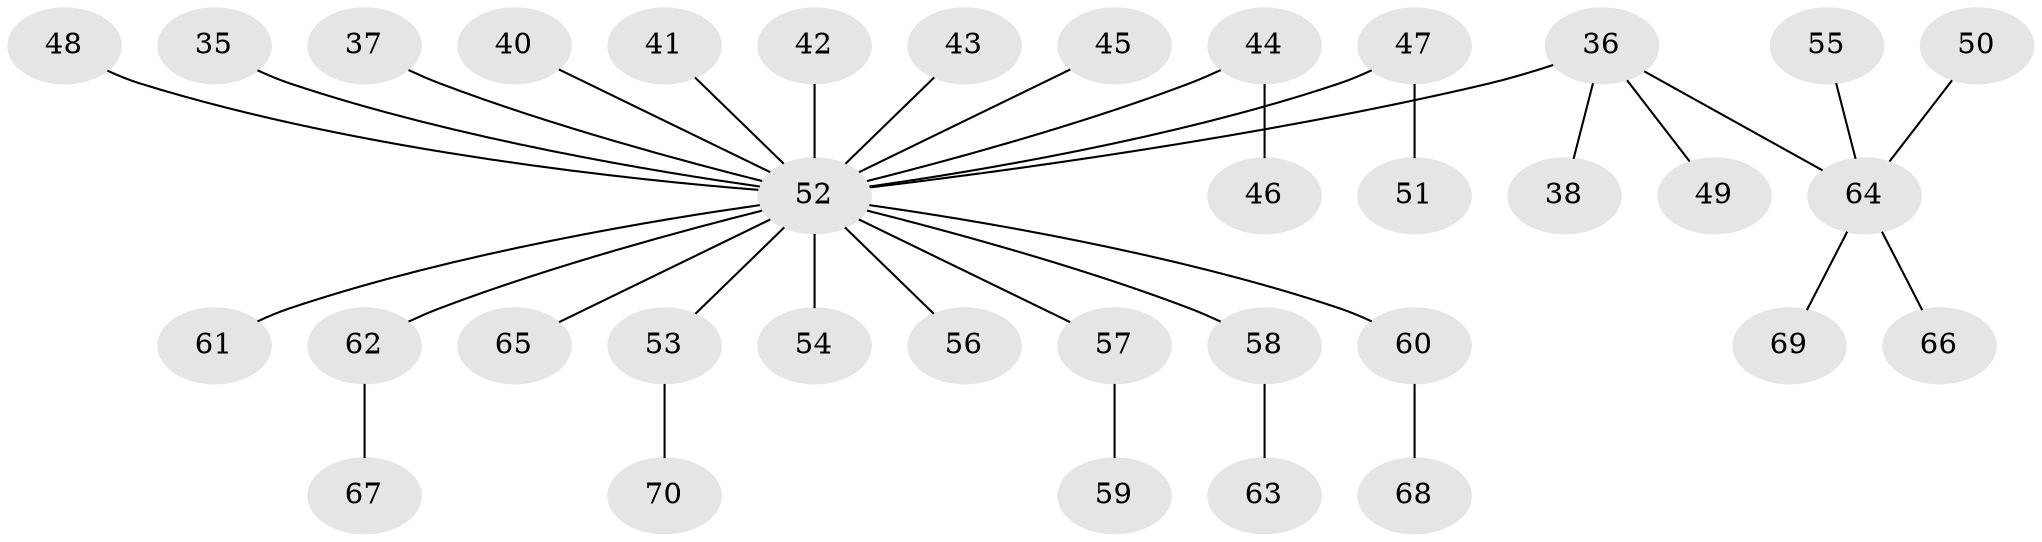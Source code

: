 // original degree distribution, {6: 0.014285714285714285, 4: 0.1, 5: 0.014285714285714285, 2: 0.2714285714285714, 1: 0.5, 8: 0.014285714285714285, 3: 0.08571428571428572}
// Generated by graph-tools (version 1.1) at 2025/53/03/09/25 04:53:54]
// undirected, 35 vertices, 34 edges
graph export_dot {
graph [start="1"]
  node [color=gray90,style=filled];
  35;
  36 [super="+21"];
  37;
  38;
  40;
  41;
  42;
  43;
  44;
  45;
  46;
  47;
  48;
  49 [super="+22"];
  50;
  51;
  52 [super="+23+30+8+13+29+18+32+20+25+27+34"];
  53;
  54;
  55;
  56;
  57;
  58;
  59;
  60 [super="+31"];
  61;
  62;
  63;
  64 [super="+28+39+33"];
  65;
  66;
  67;
  68;
  69;
  70;
  35 -- 52;
  36 -- 64;
  36 -- 52;
  36 -- 38;
  36 -- 49;
  37 -- 52;
  40 -- 52;
  41 -- 52;
  42 -- 52;
  43 -- 52;
  44 -- 46;
  44 -- 52;
  45 -- 52;
  47 -- 51;
  47 -- 52;
  48 -- 52;
  50 -- 64;
  52 -- 53;
  52 -- 61;
  52 -- 54;
  52 -- 58;
  52 -- 65;
  52 -- 57;
  52 -- 62;
  52 -- 56;
  52 -- 60;
  53 -- 70;
  55 -- 64;
  57 -- 59;
  58 -- 63;
  60 -- 68;
  62 -- 67;
  64 -- 66;
  64 -- 69;
}
